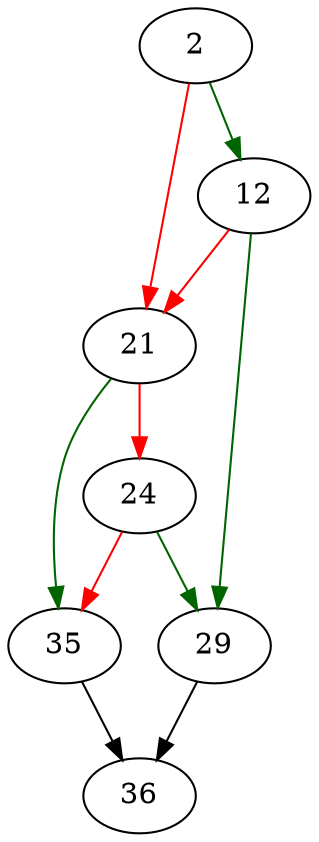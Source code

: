 strict digraph "sqlite3VdbeCheckFk" {
	// Node definitions.
	2 [entry=true];
	12;
	21;
	29;
	35;
	24;
	36;

	// Edge definitions.
	2 -> 12 [
		color=darkgreen
		cond=true
	];
	2 -> 21 [
		color=red
		cond=false
	];
	12 -> 21 [
		color=red
		cond=false
	];
	12 -> 29 [
		color=darkgreen
		cond=true
	];
	21 -> 35 [
		color=darkgreen
		cond=true
	];
	21 -> 24 [
		color=red
		cond=false
	];
	29 -> 36;
	35 -> 36;
	24 -> 29 [
		color=darkgreen
		cond=true
	];
	24 -> 35 [
		color=red
		cond=false
	];
}